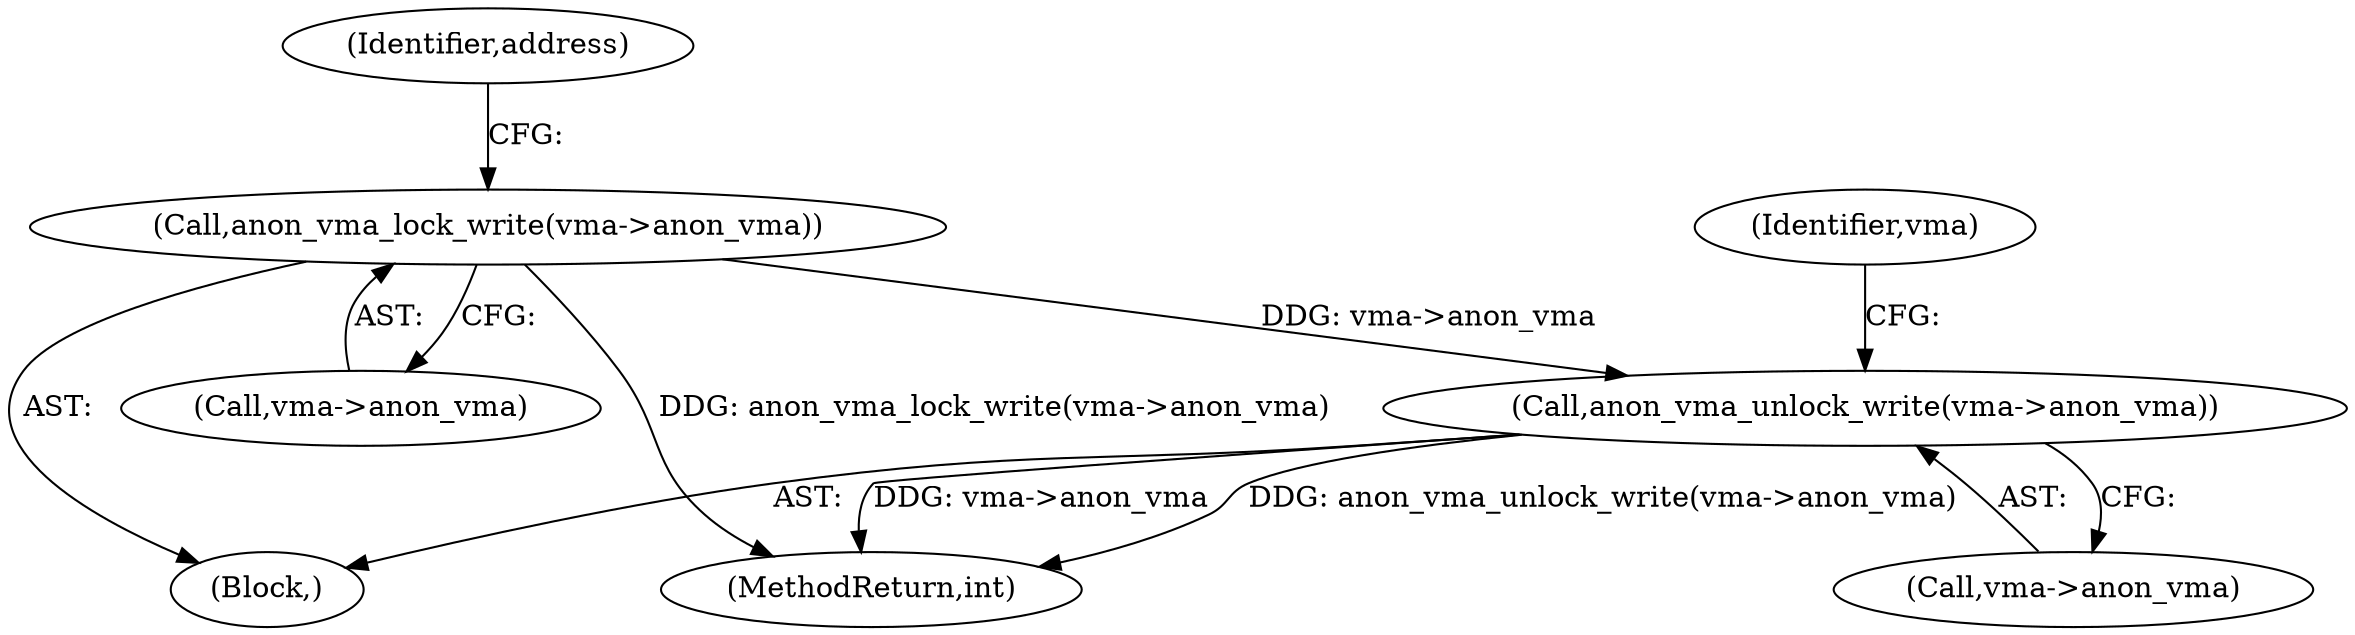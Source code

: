 digraph "0_linux_0a1d52994d440e21def1c2174932410b4f2a98a1@API" {
"1000267" [label="(Call,anon_vma_unlock_write(vma->anon_vma))"];
"1000172" [label="(Call,anon_vma_lock_write(vma->anon_vma))"];
"1000173" [label="(Call,vma->anon_vma)"];
"1000272" [label="(Identifier,vma)"];
"1000267" [label="(Call,anon_vma_unlock_write(vma->anon_vma))"];
"1000109" [label="(Block,)"];
"1000178" [label="(Identifier,address)"];
"1000172" [label="(Call,anon_vma_lock_write(vma->anon_vma))"];
"1000268" [label="(Call,vma->anon_vma)"];
"1000280" [label="(MethodReturn,int)"];
"1000267" -> "1000109"  [label="AST: "];
"1000267" -> "1000268"  [label="CFG: "];
"1000268" -> "1000267"  [label="AST: "];
"1000272" -> "1000267"  [label="CFG: "];
"1000267" -> "1000280"  [label="DDG: vma->anon_vma"];
"1000267" -> "1000280"  [label="DDG: anon_vma_unlock_write(vma->anon_vma)"];
"1000172" -> "1000267"  [label="DDG: vma->anon_vma"];
"1000172" -> "1000109"  [label="AST: "];
"1000172" -> "1000173"  [label="CFG: "];
"1000173" -> "1000172"  [label="AST: "];
"1000178" -> "1000172"  [label="CFG: "];
"1000172" -> "1000280"  [label="DDG: anon_vma_lock_write(vma->anon_vma)"];
}
